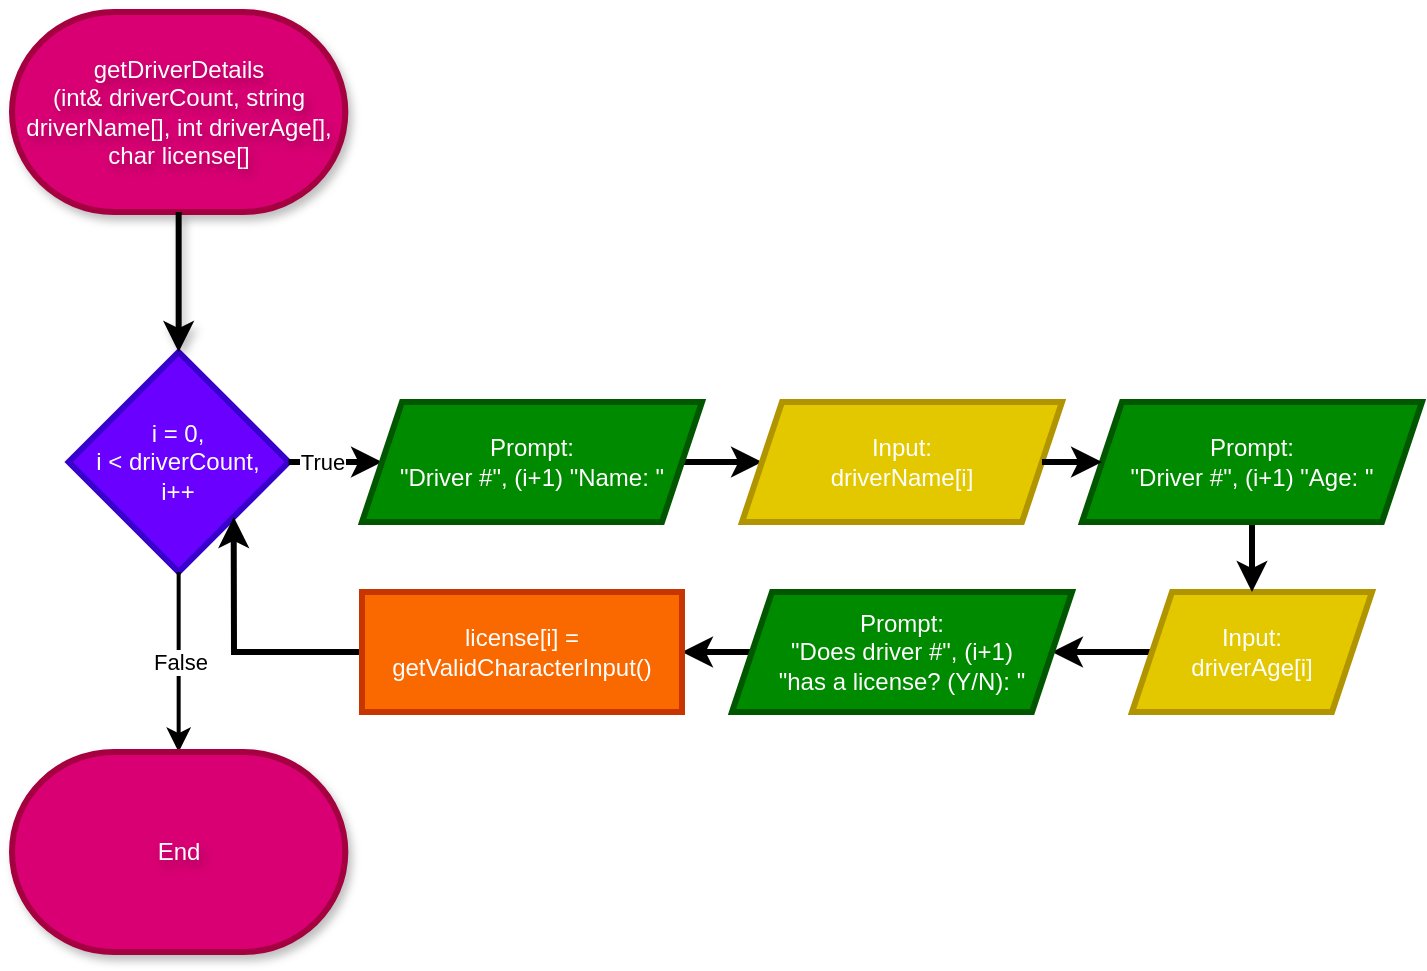 <mxfile>
    <diagram id="kUpM4IrQdAOPcjrNj8HV" name="Page-1">
        <mxGraphModel dx="610" dy="762" grid="1" gridSize="10" guides="1" tooltips="1" connect="1" arrows="1" fold="1" page="0" pageScale="1" pageWidth="827" pageHeight="1169" math="0" shadow="0">
            <root>
                <mxCell id="0"/>
                <mxCell id="1" parent="0"/>
                <mxCell id="3" value="getDriverDetails&lt;br&gt;(int&amp;amp; driverCount, string driverName[], int driverAge[],&lt;br&gt;char license[]" style="strokeWidth=3;html=1;shape=mxgraph.flowchart.terminator;whiteSpace=wrap;fillColor=#d80073;strokeColor=#A50040;shadow=1;fontColor=#ffffff;textShadow=1;spacing=2;" parent="1" vertex="1">
                    <mxGeometry x="75" y="120" width="166.66" height="100" as="geometry"/>
                </mxCell>
                <mxCell id="4" value="i = 0,&lt;br&gt;i &amp;lt; driverCount,&lt;br&gt;i++" style="rhombus;whiteSpace=wrap;html=1;strokeWidth=3;fillColor=#6a00ff;fontColor=#ffffff;strokeColor=#3700CC;" parent="1" vertex="1">
                    <mxGeometry x="103.33" y="290" width="110" height="110" as="geometry"/>
                </mxCell>
                <mxCell id="5" value="" style="edgeStyle=none;html=1;strokeWidth=3;shadow=1;textShadow=1;spacing=2;entryX=0.5;entryY=0;entryDx=0;entryDy=0;exitX=0.5;exitY=1;exitDx=0;exitDy=0;exitPerimeter=0;" parent="1" source="3" target="4" edge="1">
                    <mxGeometry relative="1" as="geometry">
                        <mxPoint x="157.83" y="240" as="sourcePoint"/>
                        <mxPoint x="157.83" y="290" as="targetPoint"/>
                    </mxGeometry>
                </mxCell>
                <mxCell id="6" value="" style="endArrow=classic;html=1;exitX=1;exitY=0.5;exitDx=0;exitDy=0;entryX=0;entryY=0.5;entryDx=0;entryDy=0;strokeWidth=3;" parent="1" source="4" target="10" edge="1">
                    <mxGeometry relative="1" as="geometry">
                        <mxPoint x="213.33" y="314.26" as="sourcePoint"/>
                        <mxPoint x="313.33" y="314.26" as="targetPoint"/>
                    </mxGeometry>
                </mxCell>
                <mxCell id="7" value="True" style="edgeLabel;resizable=0;html=1;;align=center;verticalAlign=middle;" parent="6" connectable="0" vertex="1">
                    <mxGeometry relative="1" as="geometry">
                        <mxPoint x="-7" as="offset"/>
                    </mxGeometry>
                </mxCell>
                <mxCell id="8" value="" style="endArrow=classic;html=1;entryX=0.5;entryY=0;entryDx=0;entryDy=0;entryPerimeter=0;exitX=0.5;exitY=1;exitDx=0;exitDy=0;strokeWidth=2;" parent="1" source="4" edge="1">
                    <mxGeometry relative="1" as="geometry">
                        <mxPoint x="40" y="450" as="sourcePoint"/>
                        <mxPoint x="158.33" y="490" as="targetPoint"/>
                    </mxGeometry>
                </mxCell>
                <mxCell id="9" value="False" style="edgeLabel;resizable=0;html=1;;align=center;verticalAlign=middle;" parent="8" connectable="0" vertex="1">
                    <mxGeometry relative="1" as="geometry"/>
                </mxCell>
                <mxCell id="40" value="" style="edgeStyle=none;html=1;strokeWidth=3;" parent="1" source="10" target="31" edge="1">
                    <mxGeometry relative="1" as="geometry"/>
                </mxCell>
                <mxCell id="10" value="Prompt:&lt;br&gt;&quot;Driver #&quot;, (i+1) &quot;Name: &quot;" style="shape=parallelogram;perimeter=parallelogramPerimeter;whiteSpace=wrap;html=1;fixedSize=1;strokeWidth=3;fillColor=#008a00;fontColor=#ffffff;strokeColor=#005700;" parent="1" vertex="1">
                    <mxGeometry x="250.0" y="315" width="170" height="60" as="geometry"/>
                </mxCell>
                <mxCell id="38" value="" style="edgeStyle=none;html=1;strokeWidth=3;" parent="1" source="21" target="24" edge="1">
                    <mxGeometry relative="1" as="geometry"/>
                </mxCell>
                <mxCell id="21" value="Input:&lt;br&gt;driverAge[i]" style="shape=parallelogram;perimeter=parallelogramPerimeter;whiteSpace=wrap;html=1;fixedSize=1;strokeWidth=3;fillColor=#e3c800;fontColor=#FFFFFF;strokeColor=#B09500;" parent="1" vertex="1">
                    <mxGeometry x="635" y="410" width="120" height="60" as="geometry"/>
                </mxCell>
                <mxCell id="36" value="" style="edgeStyle=none;html=1;strokeWidth=3;" parent="1" source="24" target="28" edge="1">
                    <mxGeometry relative="1" as="geometry"/>
                </mxCell>
                <mxCell id="24" value="Prompt:&lt;br&gt;&quot;Does driver #&quot;, (i+1)&lt;br&gt;&quot;has a license? (Y/N): &quot;" style="shape=parallelogram;perimeter=parallelogramPerimeter;whiteSpace=wrap;html=1;fixedSize=1;strokeWidth=3;fillColor=#008a00;fontColor=#ffffff;strokeColor=#005700;" parent="1" vertex="1">
                    <mxGeometry x="435" y="410" width="170" height="60" as="geometry"/>
                </mxCell>
                <mxCell id="44" value="" style="edgeStyle=none;html=1;entryX=1;entryY=1;entryDx=0;entryDy=0;rounded=0;curved=0;strokeWidth=3;" parent="1" source="28" target="4" edge="1">
                    <mxGeometry relative="1" as="geometry">
                        <mxPoint x="190" y="380" as="targetPoint"/>
                        <Array as="points">
                            <mxPoint x="186" y="440"/>
                        </Array>
                    </mxGeometry>
                </mxCell>
                <mxCell id="28" value="license[i] = getValidCharacterInput()" style="whiteSpace=wrap;html=1;strokeWidth=3;fillColor=#fa6800;fontColor=#FFFFFF;strokeColor=#C73500;" parent="1" vertex="1">
                    <mxGeometry x="250" y="410" width="160" height="60" as="geometry"/>
                </mxCell>
                <mxCell id="31" value="Input:&lt;br&gt;driverName[i]" style="shape=parallelogram;perimeter=parallelogramPerimeter;whiteSpace=wrap;html=1;fixedSize=1;strokeWidth=3;fillColor=#e3c800;fontColor=light-dark(#ffffff, #ededed);strokeColor=#B09500;" parent="1" vertex="1">
                    <mxGeometry x="440" y="315" width="160" height="60" as="geometry"/>
                </mxCell>
                <mxCell id="39" value="" style="edgeStyle=none;html=1;strokeWidth=3;" parent="1" source="33" target="21" edge="1">
                    <mxGeometry relative="1" as="geometry"/>
                </mxCell>
                <mxCell id="33" value="Prompt:&lt;br&gt;&quot;Driver #&quot;, (i+1) &quot;Age: &quot;" style="shape=parallelogram;perimeter=parallelogramPerimeter;whiteSpace=wrap;html=1;fixedSize=1;strokeWidth=3;fillColor=#008a00;fontColor=#ffffff;strokeColor=#005700;" parent="1" vertex="1">
                    <mxGeometry x="610" y="315" width="170" height="60" as="geometry"/>
                </mxCell>
                <mxCell id="41" value="" style="edgeStyle=none;orthogonalLoop=1;jettySize=auto;html=1;exitX=1;exitY=0.5;exitDx=0;exitDy=0;entryX=0;entryY=0.5;entryDx=0;entryDy=0;strokeWidth=3;" parent="1" source="31" target="33" edge="1">
                    <mxGeometry width="100" relative="1" as="geometry">
                        <mxPoint x="550" y="350" as="sourcePoint"/>
                        <mxPoint x="650" y="350" as="targetPoint"/>
                        <Array as="points"/>
                    </mxGeometry>
                </mxCell>
                <mxCell id="47" value="End" style="strokeWidth=3;html=1;shape=mxgraph.flowchart.terminator;whiteSpace=wrap;fillColor=#d80073;strokeColor=#A50040;shadow=1;fontColor=#ffffff;textShadow=1;spacing=2;" vertex="1" parent="1">
                    <mxGeometry x="75" y="490" width="166.66" height="100" as="geometry"/>
                </mxCell>
            </root>
        </mxGraphModel>
    </diagram>
</mxfile>